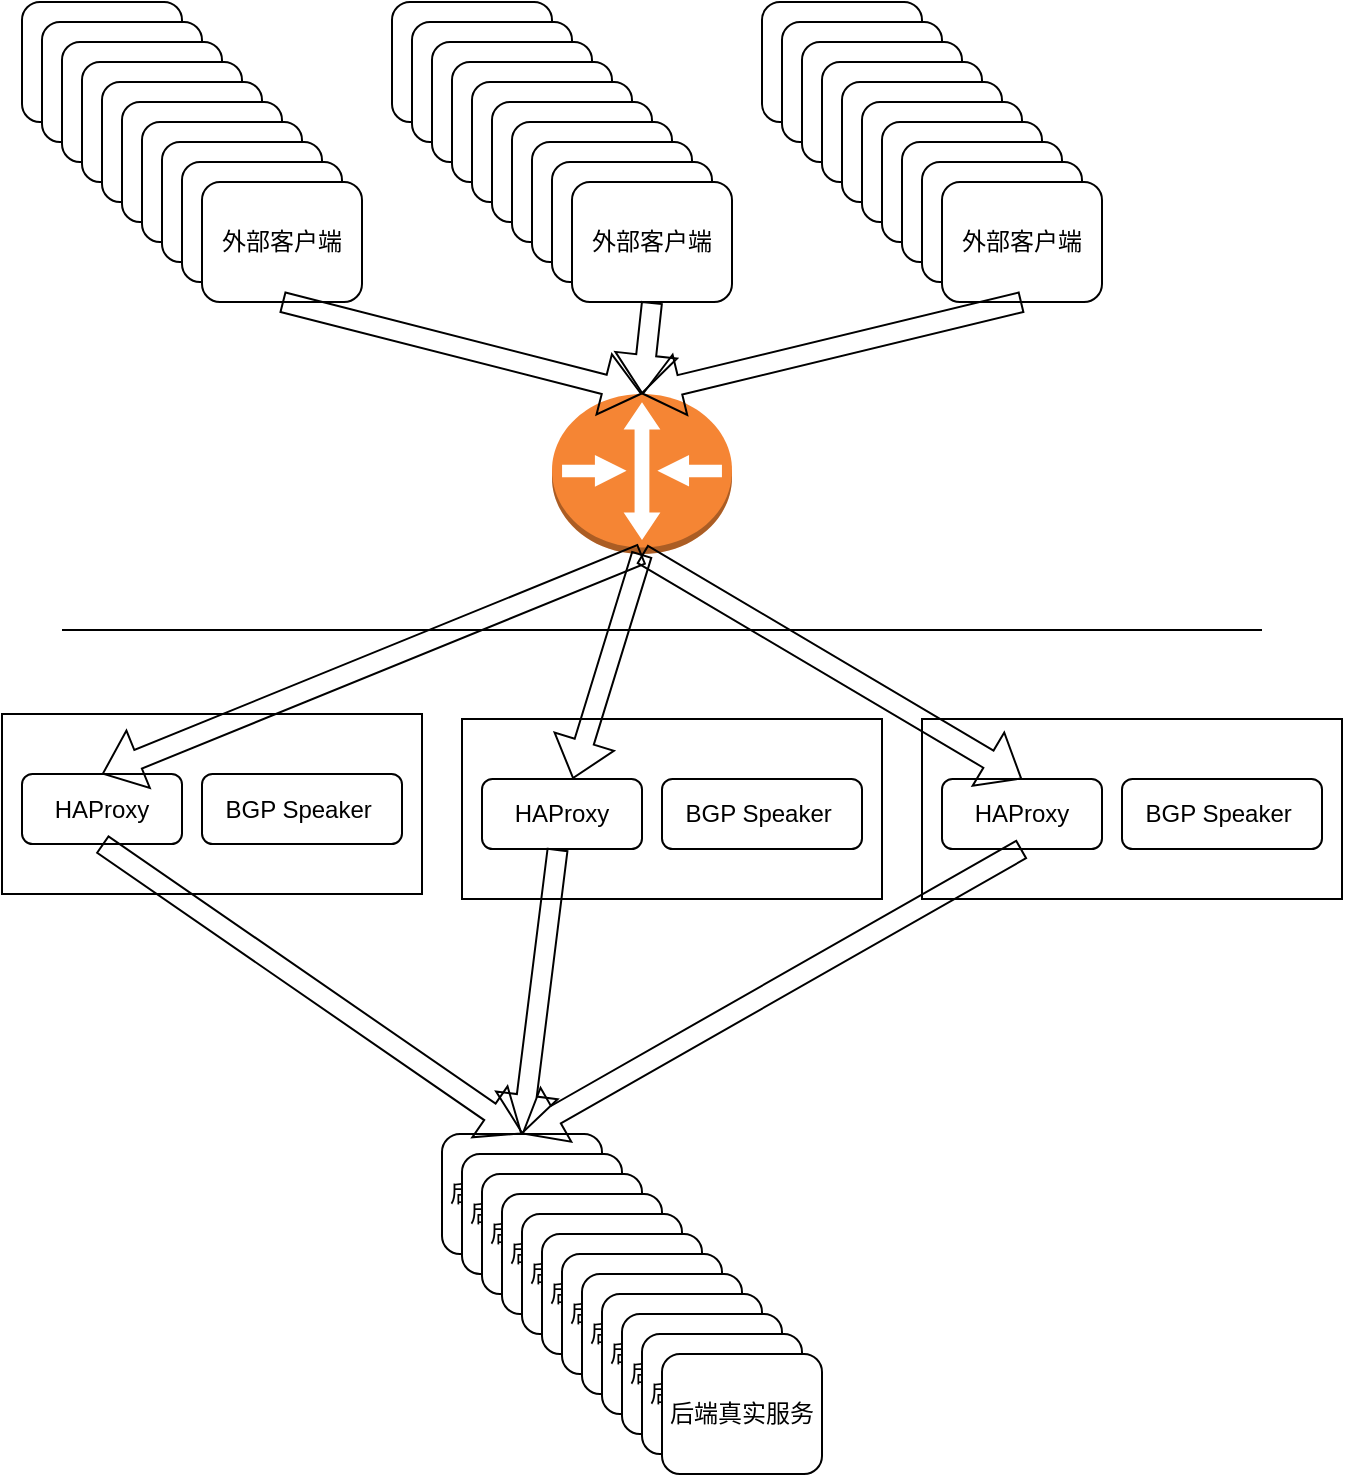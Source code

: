 <mxfile version="20.2.8" type="github"><diagram id="IzedzpKgEfjYTyYAFZdJ" name="第 1 页"><mxGraphModel dx="1422" dy="754" grid="1" gridSize="10" guides="1" tooltips="1" connect="1" arrows="1" fold="1" page="1" pageScale="1" pageWidth="827" pageHeight="1169" math="0" shadow="0"><root><mxCell id="0"/><mxCell id="1" parent="0"/><mxCell id="KsOO_eV6GUDWFjVujnLH-1" value="" style="outlineConnect=0;dashed=0;verticalLabelPosition=bottom;verticalAlign=top;align=center;html=1;shape=mxgraph.aws3.router;fillColor=#F58534;gradientColor=none;" vertex="1" parent="1"><mxGeometry x="405" y="200" width="90" height="80" as="geometry"/></mxCell><mxCell id="KsOO_eV6GUDWFjVujnLH-2" value="" style="endArrow=none;html=1;rounded=0;" edge="1" parent="1"><mxGeometry width="50" height="50" relative="1" as="geometry"><mxPoint x="160" y="318" as="sourcePoint"/><mxPoint x="760" y="318" as="targetPoint"/></mxGeometry></mxCell><mxCell id="KsOO_eV6GUDWFjVujnLH-4" value="" style="rounded=0;whiteSpace=wrap;html=1;" vertex="1" parent="1"><mxGeometry x="130" y="360" width="210" height="90" as="geometry"/></mxCell><mxCell id="KsOO_eV6GUDWFjVujnLH-8" value="HAProxy" style="rounded=1;whiteSpace=wrap;html=1;" vertex="1" parent="1"><mxGeometry x="140" y="390" width="80" height="35" as="geometry"/></mxCell><mxCell id="KsOO_eV6GUDWFjVujnLH-9" value="BGP Speaker&amp;nbsp;" style="rounded=1;whiteSpace=wrap;html=1;" vertex="1" parent="1"><mxGeometry x="230" y="390" width="100" height="35" as="geometry"/></mxCell><mxCell id="KsOO_eV6GUDWFjVujnLH-10" value="" style="rounded=0;whiteSpace=wrap;html=1;" vertex="1" parent="1"><mxGeometry x="360" y="362.5" width="210" height="90" as="geometry"/></mxCell><mxCell id="KsOO_eV6GUDWFjVujnLH-11" value="HAProxy" style="rounded=1;whiteSpace=wrap;html=1;" vertex="1" parent="1"><mxGeometry x="370" y="392.5" width="80" height="35" as="geometry"/></mxCell><mxCell id="KsOO_eV6GUDWFjVujnLH-12" value="BGP Speaker&amp;nbsp;" style="rounded=1;whiteSpace=wrap;html=1;" vertex="1" parent="1"><mxGeometry x="460" y="392.5" width="100" height="35" as="geometry"/></mxCell><mxCell id="KsOO_eV6GUDWFjVujnLH-13" value="" style="rounded=0;whiteSpace=wrap;html=1;" vertex="1" parent="1"><mxGeometry x="590" y="362.5" width="210" height="90" as="geometry"/></mxCell><mxCell id="KsOO_eV6GUDWFjVujnLH-14" value="HAProxy" style="rounded=1;whiteSpace=wrap;html=1;" vertex="1" parent="1"><mxGeometry x="600" y="392.5" width="80" height="35" as="geometry"/></mxCell><mxCell id="KsOO_eV6GUDWFjVujnLH-15" value="BGP Speaker&amp;nbsp;" style="rounded=1;whiteSpace=wrap;html=1;" vertex="1" parent="1"><mxGeometry x="690" y="392.5" width="100" height="35" as="geometry"/></mxCell><mxCell id="KsOO_eV6GUDWFjVujnLH-16" value="后端真实服务" style="rounded=1;whiteSpace=wrap;html=1;" vertex="1" parent="1"><mxGeometry x="350" y="570" width="80" height="60" as="geometry"/></mxCell><mxCell id="KsOO_eV6GUDWFjVujnLH-25" value="后端真实服务" style="rounded=1;whiteSpace=wrap;html=1;" vertex="1" parent="1"><mxGeometry x="360" y="580" width="80" height="60" as="geometry"/></mxCell><mxCell id="KsOO_eV6GUDWFjVujnLH-26" value="后端真实服务" style="rounded=1;whiteSpace=wrap;html=1;" vertex="1" parent="1"><mxGeometry x="370" y="590" width="80" height="60" as="geometry"/></mxCell><mxCell id="KsOO_eV6GUDWFjVujnLH-27" value="后端真实服务" style="rounded=1;whiteSpace=wrap;html=1;" vertex="1" parent="1"><mxGeometry x="380" y="600" width="80" height="60" as="geometry"/></mxCell><mxCell id="KsOO_eV6GUDWFjVujnLH-28" value="后端真实服务" style="rounded=1;whiteSpace=wrap;html=1;" vertex="1" parent="1"><mxGeometry x="390" y="610" width="80" height="60" as="geometry"/></mxCell><mxCell id="KsOO_eV6GUDWFjVujnLH-29" value="后端真实服务" style="rounded=1;whiteSpace=wrap;html=1;" vertex="1" parent="1"><mxGeometry x="400" y="620" width="80" height="60" as="geometry"/></mxCell><mxCell id="KsOO_eV6GUDWFjVujnLH-30" value="后端真实服务" style="rounded=1;whiteSpace=wrap;html=1;" vertex="1" parent="1"><mxGeometry x="410" y="630" width="80" height="60" as="geometry"/></mxCell><mxCell id="KsOO_eV6GUDWFjVujnLH-31" value="后端真实服务" style="rounded=1;whiteSpace=wrap;html=1;" vertex="1" parent="1"><mxGeometry x="420" y="640" width="80" height="60" as="geometry"/></mxCell><mxCell id="KsOO_eV6GUDWFjVujnLH-32" value="后端真实服务" style="rounded=1;whiteSpace=wrap;html=1;" vertex="1" parent="1"><mxGeometry x="430" y="650" width="80" height="60" as="geometry"/></mxCell><mxCell id="KsOO_eV6GUDWFjVujnLH-33" value="后端真实服务" style="rounded=1;whiteSpace=wrap;html=1;" vertex="1" parent="1"><mxGeometry x="440" y="660" width="80" height="60" as="geometry"/></mxCell><mxCell id="KsOO_eV6GUDWFjVujnLH-34" value="后端真实服务" style="rounded=1;whiteSpace=wrap;html=1;" vertex="1" parent="1"><mxGeometry x="450" y="670" width="80" height="60" as="geometry"/></mxCell><mxCell id="KsOO_eV6GUDWFjVujnLH-35" value="后端真实服务" style="rounded=1;whiteSpace=wrap;html=1;" vertex="1" parent="1"><mxGeometry x="460" y="680" width="80" height="60" as="geometry"/></mxCell><mxCell id="KsOO_eV6GUDWFjVujnLH-36" value="外部客户端" style="rounded=1;whiteSpace=wrap;html=1;" vertex="1" parent="1"><mxGeometry x="140" y="4" width="80" height="60" as="geometry"/></mxCell><mxCell id="KsOO_eV6GUDWFjVujnLH-37" value="外部客户端" style="rounded=1;whiteSpace=wrap;html=1;" vertex="1" parent="1"><mxGeometry x="150" y="14" width="80" height="60" as="geometry"/></mxCell><mxCell id="KsOO_eV6GUDWFjVujnLH-38" value="外部客户端" style="rounded=1;whiteSpace=wrap;html=1;" vertex="1" parent="1"><mxGeometry x="160" y="24" width="80" height="60" as="geometry"/></mxCell><mxCell id="KsOO_eV6GUDWFjVujnLH-39" value="外部客户端" style="rounded=1;whiteSpace=wrap;html=1;" vertex="1" parent="1"><mxGeometry x="170" y="34" width="80" height="60" as="geometry"/></mxCell><mxCell id="KsOO_eV6GUDWFjVujnLH-40" value="外部客户端" style="rounded=1;whiteSpace=wrap;html=1;" vertex="1" parent="1"><mxGeometry x="180" y="44" width="80" height="60" as="geometry"/></mxCell><mxCell id="KsOO_eV6GUDWFjVujnLH-41" value="外部客户端" style="rounded=1;whiteSpace=wrap;html=1;" vertex="1" parent="1"><mxGeometry x="190" y="54" width="80" height="60" as="geometry"/></mxCell><mxCell id="KsOO_eV6GUDWFjVujnLH-42" value="外部客户端" style="rounded=1;whiteSpace=wrap;html=1;" vertex="1" parent="1"><mxGeometry x="200" y="64" width="80" height="60" as="geometry"/></mxCell><mxCell id="KsOO_eV6GUDWFjVujnLH-43" value="外部客户端" style="rounded=1;whiteSpace=wrap;html=1;" vertex="1" parent="1"><mxGeometry x="210" y="74" width="80" height="60" as="geometry"/></mxCell><mxCell id="KsOO_eV6GUDWFjVujnLH-44" value="外部客户端" style="rounded=1;whiteSpace=wrap;html=1;" vertex="1" parent="1"><mxGeometry x="220" y="84" width="80" height="60" as="geometry"/></mxCell><mxCell id="KsOO_eV6GUDWFjVujnLH-45" value="外部客户端" style="rounded=1;whiteSpace=wrap;html=1;" vertex="1" parent="1"><mxGeometry x="230" y="94" width="80" height="60" as="geometry"/></mxCell><mxCell id="KsOO_eV6GUDWFjVujnLH-46" value="外部客户端" style="rounded=1;whiteSpace=wrap;html=1;" vertex="1" parent="1"><mxGeometry x="325" y="4" width="80" height="60" as="geometry"/></mxCell><mxCell id="KsOO_eV6GUDWFjVujnLH-47" value="外部客户端" style="rounded=1;whiteSpace=wrap;html=1;" vertex="1" parent="1"><mxGeometry x="335" y="14" width="80" height="60" as="geometry"/></mxCell><mxCell id="KsOO_eV6GUDWFjVujnLH-48" value="外部客户端" style="rounded=1;whiteSpace=wrap;html=1;" vertex="1" parent="1"><mxGeometry x="345" y="24" width="80" height="60" as="geometry"/></mxCell><mxCell id="KsOO_eV6GUDWFjVujnLH-49" value="外部客户端" style="rounded=1;whiteSpace=wrap;html=1;" vertex="1" parent="1"><mxGeometry x="355" y="34" width="80" height="60" as="geometry"/></mxCell><mxCell id="KsOO_eV6GUDWFjVujnLH-50" value="外部客户端" style="rounded=1;whiteSpace=wrap;html=1;" vertex="1" parent="1"><mxGeometry x="365" y="44" width="80" height="60" as="geometry"/></mxCell><mxCell id="KsOO_eV6GUDWFjVujnLH-51" value="外部客户端" style="rounded=1;whiteSpace=wrap;html=1;" vertex="1" parent="1"><mxGeometry x="375" y="54" width="80" height="60" as="geometry"/></mxCell><mxCell id="KsOO_eV6GUDWFjVujnLH-52" value="外部客户端" style="rounded=1;whiteSpace=wrap;html=1;" vertex="1" parent="1"><mxGeometry x="385" y="64" width="80" height="60" as="geometry"/></mxCell><mxCell id="KsOO_eV6GUDWFjVujnLH-53" value="外部客户端" style="rounded=1;whiteSpace=wrap;html=1;" vertex="1" parent="1"><mxGeometry x="395" y="74" width="80" height="60" as="geometry"/></mxCell><mxCell id="KsOO_eV6GUDWFjVujnLH-54" value="外部客户端" style="rounded=1;whiteSpace=wrap;html=1;" vertex="1" parent="1"><mxGeometry x="405" y="84" width="80" height="60" as="geometry"/></mxCell><mxCell id="KsOO_eV6GUDWFjVujnLH-55" value="外部客户端" style="rounded=1;whiteSpace=wrap;html=1;" vertex="1" parent="1"><mxGeometry x="415" y="94" width="80" height="60" as="geometry"/></mxCell><mxCell id="KsOO_eV6GUDWFjVujnLH-56" value="外部客户端" style="rounded=1;whiteSpace=wrap;html=1;" vertex="1" parent="1"><mxGeometry x="510" y="4" width="80" height="60" as="geometry"/></mxCell><mxCell id="KsOO_eV6GUDWFjVujnLH-57" value="外部客户端" style="rounded=1;whiteSpace=wrap;html=1;" vertex="1" parent="1"><mxGeometry x="520" y="14" width="80" height="60" as="geometry"/></mxCell><mxCell id="KsOO_eV6GUDWFjVujnLH-58" value="外部客户端" style="rounded=1;whiteSpace=wrap;html=1;" vertex="1" parent="1"><mxGeometry x="530" y="24" width="80" height="60" as="geometry"/></mxCell><mxCell id="KsOO_eV6GUDWFjVujnLH-59" value="外部客户端" style="rounded=1;whiteSpace=wrap;html=1;" vertex="1" parent="1"><mxGeometry x="540" y="34" width="80" height="60" as="geometry"/></mxCell><mxCell id="KsOO_eV6GUDWFjVujnLH-60" value="外部客户端" style="rounded=1;whiteSpace=wrap;html=1;" vertex="1" parent="1"><mxGeometry x="550" y="44" width="80" height="60" as="geometry"/></mxCell><mxCell id="KsOO_eV6GUDWFjVujnLH-61" value="外部客户端" style="rounded=1;whiteSpace=wrap;html=1;" vertex="1" parent="1"><mxGeometry x="560" y="54" width="80" height="60" as="geometry"/></mxCell><mxCell id="KsOO_eV6GUDWFjVujnLH-62" value="外部客户端" style="rounded=1;whiteSpace=wrap;html=1;" vertex="1" parent="1"><mxGeometry x="570" y="64" width="80" height="60" as="geometry"/></mxCell><mxCell id="KsOO_eV6GUDWFjVujnLH-63" value="外部客户端" style="rounded=1;whiteSpace=wrap;html=1;" vertex="1" parent="1"><mxGeometry x="580" y="74" width="80" height="60" as="geometry"/></mxCell><mxCell id="KsOO_eV6GUDWFjVujnLH-64" value="外部客户端" style="rounded=1;whiteSpace=wrap;html=1;" vertex="1" parent="1"><mxGeometry x="590" y="84" width="80" height="60" as="geometry"/></mxCell><mxCell id="KsOO_eV6GUDWFjVujnLH-65" value="外部客户端" style="rounded=1;whiteSpace=wrap;html=1;" vertex="1" parent="1"><mxGeometry x="600" y="94" width="80" height="60" as="geometry"/></mxCell><mxCell id="KsOO_eV6GUDWFjVujnLH-68" value="" style="shape=flexArrow;endArrow=classic;html=1;rounded=0;entryX=0.5;entryY=0;entryDx=0;entryDy=0;entryPerimeter=0;exitX=0.5;exitY=1;exitDx=0;exitDy=0;" edge="1" parent="1" source="KsOO_eV6GUDWFjVujnLH-45" target="KsOO_eV6GUDWFjVujnLH-1"><mxGeometry width="50" height="50" relative="1" as="geometry"><mxPoint x="390" y="360" as="sourcePoint"/><mxPoint x="440" y="310" as="targetPoint"/></mxGeometry></mxCell><mxCell id="KsOO_eV6GUDWFjVujnLH-69" value="" style="shape=flexArrow;endArrow=classic;html=1;rounded=0;exitX=0.5;exitY=1;exitDx=0;exitDy=0;entryX=0.5;entryY=0;entryDx=0;entryDy=0;entryPerimeter=0;" edge="1" parent="1" source="KsOO_eV6GUDWFjVujnLH-55" target="KsOO_eV6GUDWFjVujnLH-1"><mxGeometry width="50" height="50" relative="1" as="geometry"><mxPoint x="390" y="360" as="sourcePoint"/><mxPoint x="450" y="200" as="targetPoint"/></mxGeometry></mxCell><mxCell id="KsOO_eV6GUDWFjVujnLH-70" value="" style="shape=flexArrow;endArrow=classic;html=1;rounded=0;exitX=0.5;exitY=1;exitDx=0;exitDy=0;entryX=0.5;entryY=0;entryDx=0;entryDy=0;entryPerimeter=0;" edge="1" parent="1" source="KsOO_eV6GUDWFjVujnLH-65" target="KsOO_eV6GUDWFjVujnLH-1"><mxGeometry width="50" height="50" relative="1" as="geometry"><mxPoint x="390" y="360" as="sourcePoint"/><mxPoint x="440" y="220" as="targetPoint"/></mxGeometry></mxCell><mxCell id="KsOO_eV6GUDWFjVujnLH-71" value="" style="shape=flexArrow;endArrow=classic;html=1;rounded=0;exitX=0.5;exitY=1;exitDx=0;exitDy=0;exitPerimeter=0;entryX=0.5;entryY=0;entryDx=0;entryDy=0;" edge="1" parent="1" source="KsOO_eV6GUDWFjVujnLH-1" target="KsOO_eV6GUDWFjVujnLH-8"><mxGeometry width="50" height="50" relative="1" as="geometry"><mxPoint x="390" y="360" as="sourcePoint"/><mxPoint x="440" y="310" as="targetPoint"/></mxGeometry></mxCell><mxCell id="KsOO_eV6GUDWFjVujnLH-72" value="" style="shape=flexArrow;endArrow=classic;html=1;rounded=0;exitX=0.5;exitY=1;exitDx=0;exitDy=0;exitPerimeter=0;" edge="1" parent="1" source="KsOO_eV6GUDWFjVujnLH-1" target="KsOO_eV6GUDWFjVujnLH-11"><mxGeometry width="50" height="50" relative="1" as="geometry"><mxPoint x="390" y="360" as="sourcePoint"/><mxPoint x="440" y="310" as="targetPoint"/></mxGeometry></mxCell><mxCell id="KsOO_eV6GUDWFjVujnLH-73" value="" style="shape=flexArrow;endArrow=classic;html=1;rounded=0;exitX=0.5;exitY=1;exitDx=0;exitDy=0;exitPerimeter=0;entryX=0.5;entryY=0;entryDx=0;entryDy=0;" edge="1" parent="1" source="KsOO_eV6GUDWFjVujnLH-1" target="KsOO_eV6GUDWFjVujnLH-14"><mxGeometry width="50" height="50" relative="1" as="geometry"><mxPoint x="390" y="360" as="sourcePoint"/><mxPoint x="440" y="310" as="targetPoint"/></mxGeometry></mxCell><mxCell id="KsOO_eV6GUDWFjVujnLH-74" value="" style="shape=flexArrow;endArrow=classic;html=1;rounded=0;entryX=0.5;entryY=0;entryDx=0;entryDy=0;exitX=0.5;exitY=1;exitDx=0;exitDy=0;" edge="1" parent="1" source="KsOO_eV6GUDWFjVujnLH-8" target="KsOO_eV6GUDWFjVujnLH-16"><mxGeometry width="50" height="50" relative="1" as="geometry"><mxPoint x="390" y="460" as="sourcePoint"/><mxPoint x="440" y="410" as="targetPoint"/></mxGeometry></mxCell><mxCell id="KsOO_eV6GUDWFjVujnLH-75" value="" style="shape=flexArrow;endArrow=classic;html=1;rounded=0;" edge="1" parent="1" source="KsOO_eV6GUDWFjVujnLH-11"><mxGeometry width="50" height="50" relative="1" as="geometry"><mxPoint x="390" y="460" as="sourcePoint"/><mxPoint x="390" y="570" as="targetPoint"/></mxGeometry></mxCell><mxCell id="KsOO_eV6GUDWFjVujnLH-76" value="" style="shape=flexArrow;endArrow=classic;html=1;rounded=0;exitX=0.5;exitY=1;exitDx=0;exitDy=0;" edge="1" parent="1" source="KsOO_eV6GUDWFjVujnLH-14"><mxGeometry width="50" height="50" relative="1" as="geometry"><mxPoint x="390" y="460" as="sourcePoint"/><mxPoint x="390" y="570" as="targetPoint"/></mxGeometry></mxCell></root></mxGraphModel></diagram></mxfile>